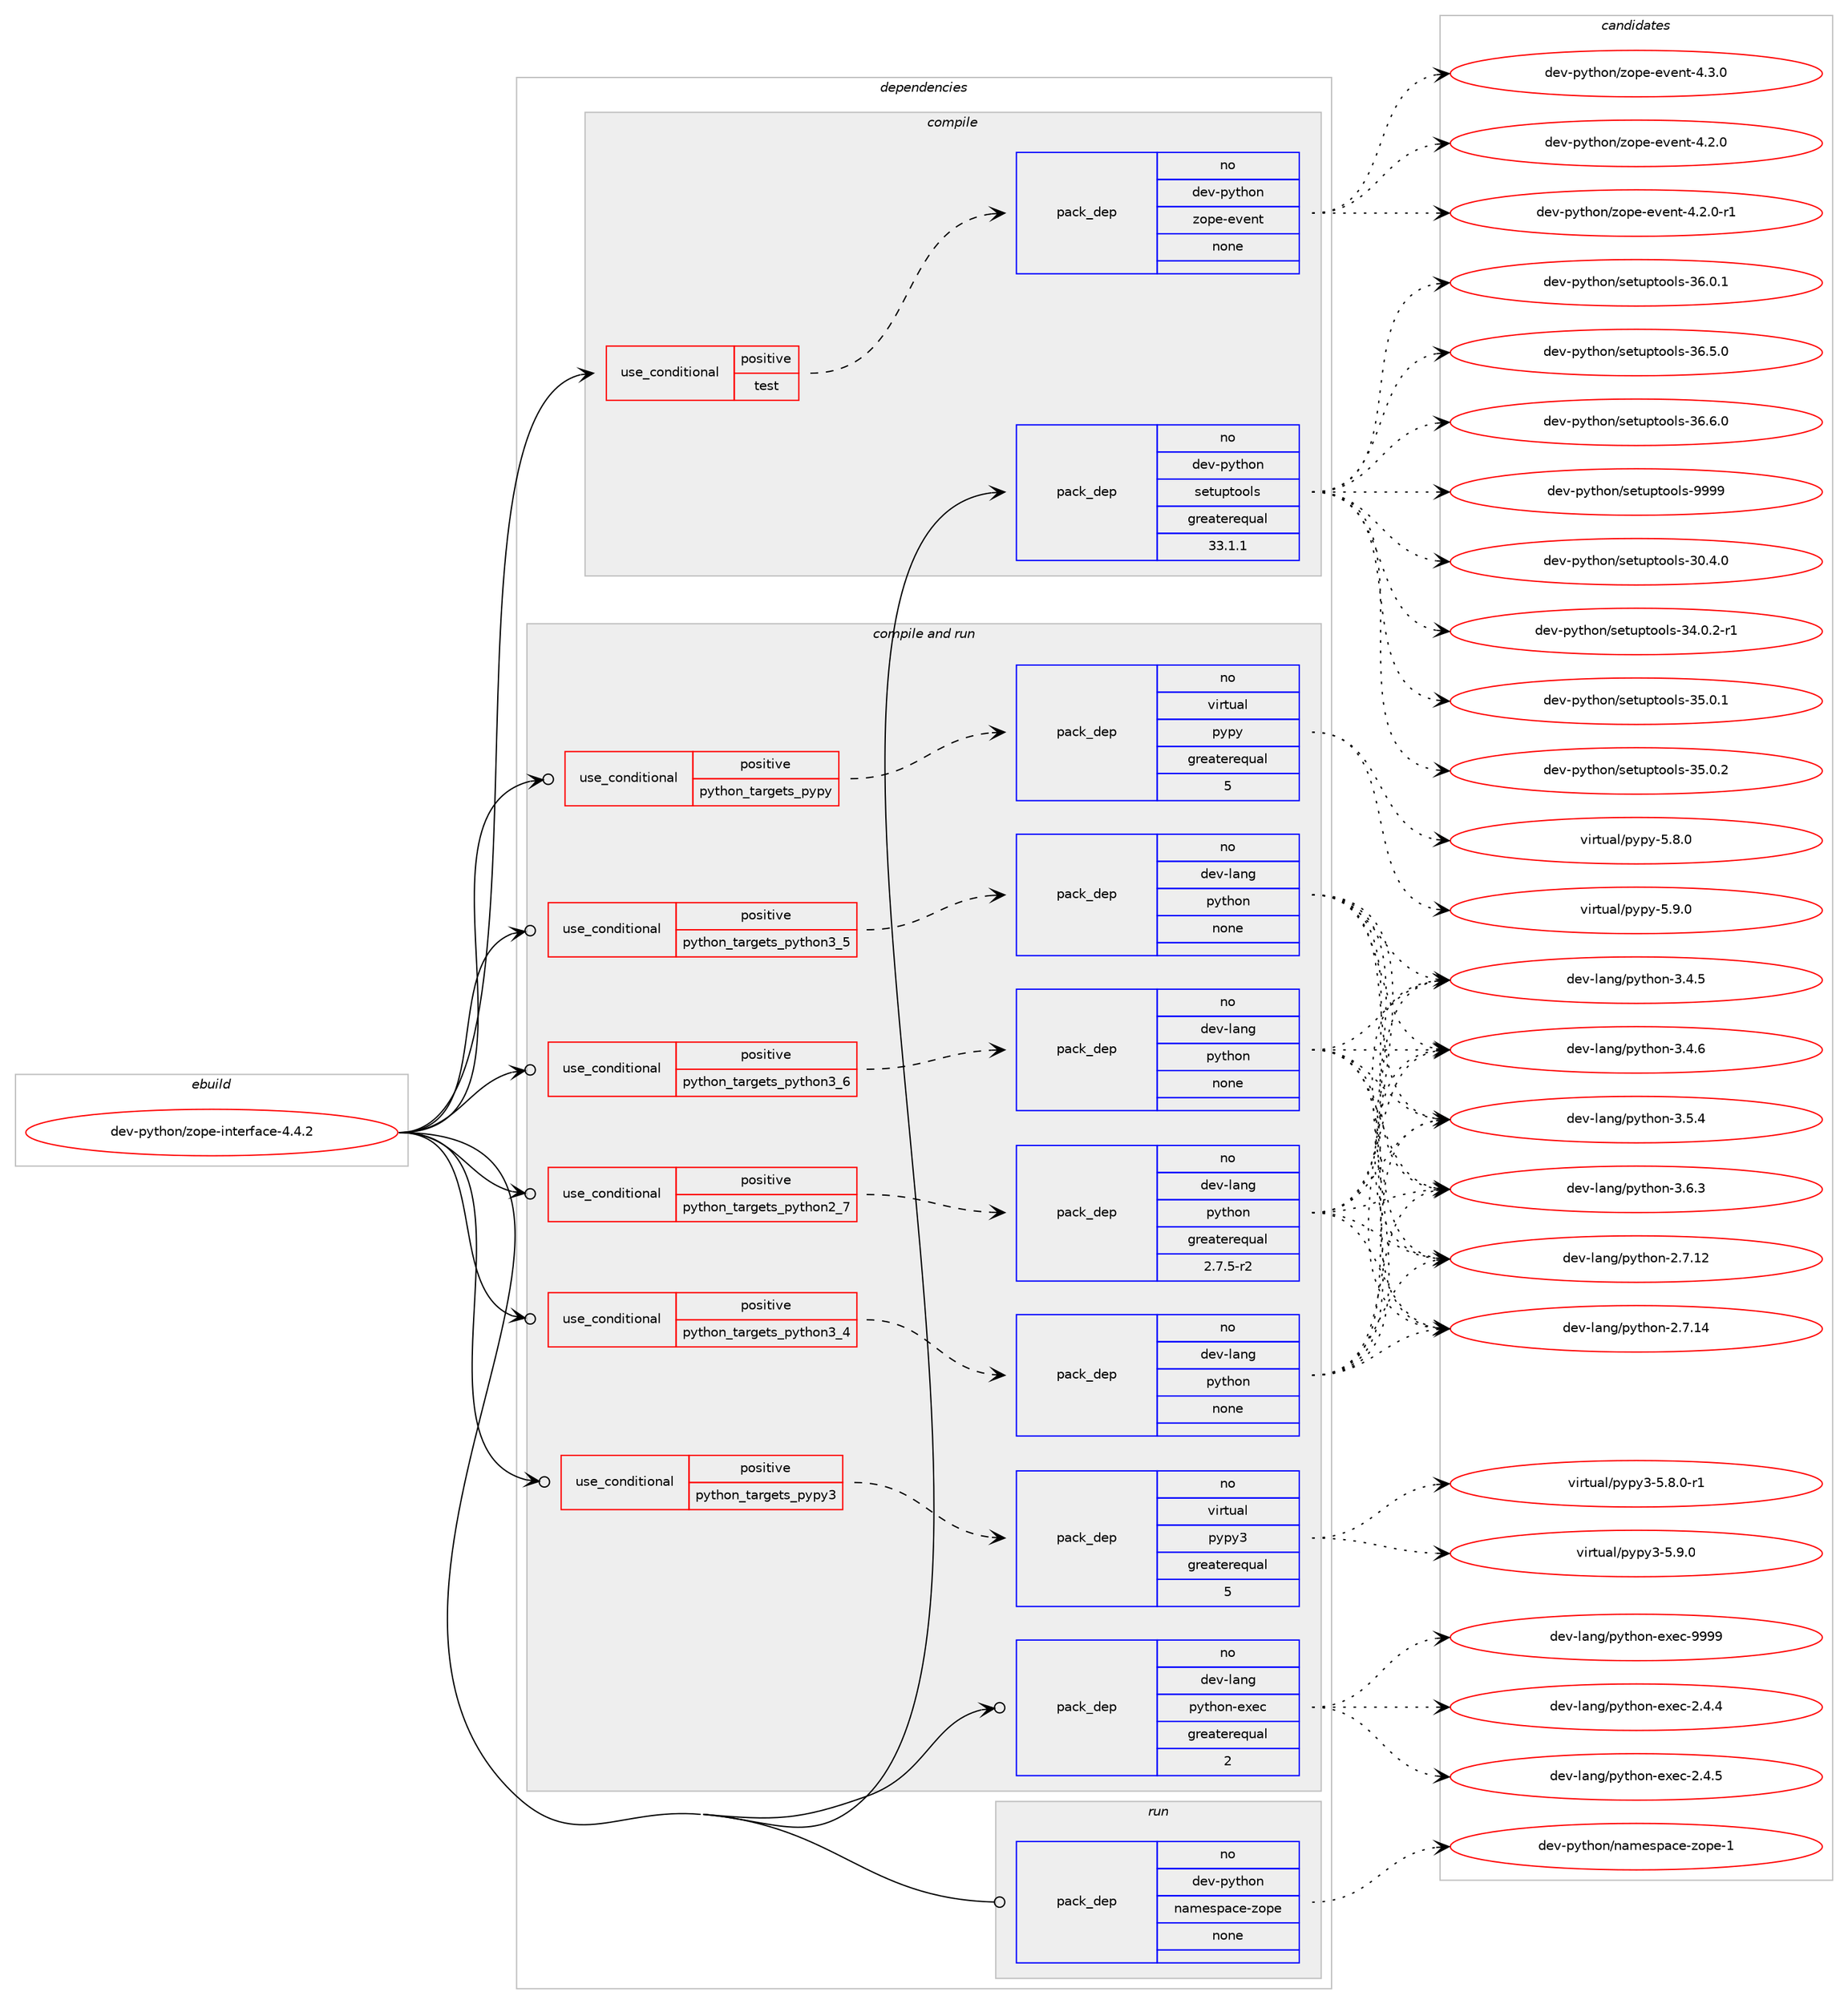 digraph prolog {

# *************
# Graph options
# *************

newrank=true;
concentrate=true;
compound=true;
graph [rankdir=LR,fontname=Helvetica,fontsize=10,ranksep=1.5];#, ranksep=2.5, nodesep=0.2];
edge  [arrowhead=vee];
node  [fontname=Helvetica,fontsize=10];

# **********
# The ebuild
# **********

subgraph cluster_leftcol {
color=gray;
rank=same;
label=<<i>ebuild</i>>;
id [label="dev-python/zope-interface-4.4.2", color=red, width=4, href="../dev-python/zope-interface-4.4.2.svg"];
}

# ****************
# The dependencies
# ****************

subgraph cluster_midcol {
color=gray;
label=<<i>dependencies</i>>;
subgraph cluster_compile {
fillcolor="#eeeeee";
style=filled;
label=<<i>compile</i>>;
subgraph cond44179 {
dependency195021 [label=<<TABLE BORDER="0" CELLBORDER="1" CELLSPACING="0" CELLPADDING="4"><TR><TD ROWSPAN="3" CELLPADDING="10">use_conditional</TD></TR><TR><TD>positive</TD></TR><TR><TD>test</TD></TR></TABLE>>, shape=none, color=red];
subgraph pack146877 {
dependency195022 [label=<<TABLE BORDER="0" CELLBORDER="1" CELLSPACING="0" CELLPADDING="4" WIDTH="220"><TR><TD ROWSPAN="6" CELLPADDING="30">pack_dep</TD></TR><TR><TD WIDTH="110">no</TD></TR><TR><TD>dev-python</TD></TR><TR><TD>zope-event</TD></TR><TR><TD>none</TD></TR><TR><TD></TD></TR></TABLE>>, shape=none, color=blue];
}
dependency195021:e -> dependency195022:w [weight=20,style="dashed",arrowhead="vee"];
}
id:e -> dependency195021:w [weight=20,style="solid",arrowhead="vee"];
subgraph pack146878 {
dependency195023 [label=<<TABLE BORDER="0" CELLBORDER="1" CELLSPACING="0" CELLPADDING="4" WIDTH="220"><TR><TD ROWSPAN="6" CELLPADDING="30">pack_dep</TD></TR><TR><TD WIDTH="110">no</TD></TR><TR><TD>dev-python</TD></TR><TR><TD>setuptools</TD></TR><TR><TD>greaterequal</TD></TR><TR><TD>33.1.1</TD></TR></TABLE>>, shape=none, color=blue];
}
id:e -> dependency195023:w [weight=20,style="solid",arrowhead="vee"];
}
subgraph cluster_compileandrun {
fillcolor="#eeeeee";
style=filled;
label=<<i>compile and run</i>>;
subgraph cond44180 {
dependency195024 [label=<<TABLE BORDER="0" CELLBORDER="1" CELLSPACING="0" CELLPADDING="4"><TR><TD ROWSPAN="3" CELLPADDING="10">use_conditional</TD></TR><TR><TD>positive</TD></TR><TR><TD>python_targets_pypy</TD></TR></TABLE>>, shape=none, color=red];
subgraph pack146879 {
dependency195025 [label=<<TABLE BORDER="0" CELLBORDER="1" CELLSPACING="0" CELLPADDING="4" WIDTH="220"><TR><TD ROWSPAN="6" CELLPADDING="30">pack_dep</TD></TR><TR><TD WIDTH="110">no</TD></TR><TR><TD>virtual</TD></TR><TR><TD>pypy</TD></TR><TR><TD>greaterequal</TD></TR><TR><TD>5</TD></TR></TABLE>>, shape=none, color=blue];
}
dependency195024:e -> dependency195025:w [weight=20,style="dashed",arrowhead="vee"];
}
id:e -> dependency195024:w [weight=20,style="solid",arrowhead="odotvee"];
subgraph cond44181 {
dependency195026 [label=<<TABLE BORDER="0" CELLBORDER="1" CELLSPACING="0" CELLPADDING="4"><TR><TD ROWSPAN="3" CELLPADDING="10">use_conditional</TD></TR><TR><TD>positive</TD></TR><TR><TD>python_targets_pypy3</TD></TR></TABLE>>, shape=none, color=red];
subgraph pack146880 {
dependency195027 [label=<<TABLE BORDER="0" CELLBORDER="1" CELLSPACING="0" CELLPADDING="4" WIDTH="220"><TR><TD ROWSPAN="6" CELLPADDING="30">pack_dep</TD></TR><TR><TD WIDTH="110">no</TD></TR><TR><TD>virtual</TD></TR><TR><TD>pypy3</TD></TR><TR><TD>greaterequal</TD></TR><TR><TD>5</TD></TR></TABLE>>, shape=none, color=blue];
}
dependency195026:e -> dependency195027:w [weight=20,style="dashed",arrowhead="vee"];
}
id:e -> dependency195026:w [weight=20,style="solid",arrowhead="odotvee"];
subgraph cond44182 {
dependency195028 [label=<<TABLE BORDER="0" CELLBORDER="1" CELLSPACING="0" CELLPADDING="4"><TR><TD ROWSPAN="3" CELLPADDING="10">use_conditional</TD></TR><TR><TD>positive</TD></TR><TR><TD>python_targets_python2_7</TD></TR></TABLE>>, shape=none, color=red];
subgraph pack146881 {
dependency195029 [label=<<TABLE BORDER="0" CELLBORDER="1" CELLSPACING="0" CELLPADDING="4" WIDTH="220"><TR><TD ROWSPAN="6" CELLPADDING="30">pack_dep</TD></TR><TR><TD WIDTH="110">no</TD></TR><TR><TD>dev-lang</TD></TR><TR><TD>python</TD></TR><TR><TD>greaterequal</TD></TR><TR><TD>2.7.5-r2</TD></TR></TABLE>>, shape=none, color=blue];
}
dependency195028:e -> dependency195029:w [weight=20,style="dashed",arrowhead="vee"];
}
id:e -> dependency195028:w [weight=20,style="solid",arrowhead="odotvee"];
subgraph cond44183 {
dependency195030 [label=<<TABLE BORDER="0" CELLBORDER="1" CELLSPACING="0" CELLPADDING="4"><TR><TD ROWSPAN="3" CELLPADDING="10">use_conditional</TD></TR><TR><TD>positive</TD></TR><TR><TD>python_targets_python3_4</TD></TR></TABLE>>, shape=none, color=red];
subgraph pack146882 {
dependency195031 [label=<<TABLE BORDER="0" CELLBORDER="1" CELLSPACING="0" CELLPADDING="4" WIDTH="220"><TR><TD ROWSPAN="6" CELLPADDING="30">pack_dep</TD></TR><TR><TD WIDTH="110">no</TD></TR><TR><TD>dev-lang</TD></TR><TR><TD>python</TD></TR><TR><TD>none</TD></TR><TR><TD></TD></TR></TABLE>>, shape=none, color=blue];
}
dependency195030:e -> dependency195031:w [weight=20,style="dashed",arrowhead="vee"];
}
id:e -> dependency195030:w [weight=20,style="solid",arrowhead="odotvee"];
subgraph cond44184 {
dependency195032 [label=<<TABLE BORDER="0" CELLBORDER="1" CELLSPACING="0" CELLPADDING="4"><TR><TD ROWSPAN="3" CELLPADDING="10">use_conditional</TD></TR><TR><TD>positive</TD></TR><TR><TD>python_targets_python3_5</TD></TR></TABLE>>, shape=none, color=red];
subgraph pack146883 {
dependency195033 [label=<<TABLE BORDER="0" CELLBORDER="1" CELLSPACING="0" CELLPADDING="4" WIDTH="220"><TR><TD ROWSPAN="6" CELLPADDING="30">pack_dep</TD></TR><TR><TD WIDTH="110">no</TD></TR><TR><TD>dev-lang</TD></TR><TR><TD>python</TD></TR><TR><TD>none</TD></TR><TR><TD></TD></TR></TABLE>>, shape=none, color=blue];
}
dependency195032:e -> dependency195033:w [weight=20,style="dashed",arrowhead="vee"];
}
id:e -> dependency195032:w [weight=20,style="solid",arrowhead="odotvee"];
subgraph cond44185 {
dependency195034 [label=<<TABLE BORDER="0" CELLBORDER="1" CELLSPACING="0" CELLPADDING="4"><TR><TD ROWSPAN="3" CELLPADDING="10">use_conditional</TD></TR><TR><TD>positive</TD></TR><TR><TD>python_targets_python3_6</TD></TR></TABLE>>, shape=none, color=red];
subgraph pack146884 {
dependency195035 [label=<<TABLE BORDER="0" CELLBORDER="1" CELLSPACING="0" CELLPADDING="4" WIDTH="220"><TR><TD ROWSPAN="6" CELLPADDING="30">pack_dep</TD></TR><TR><TD WIDTH="110">no</TD></TR><TR><TD>dev-lang</TD></TR><TR><TD>python</TD></TR><TR><TD>none</TD></TR><TR><TD></TD></TR></TABLE>>, shape=none, color=blue];
}
dependency195034:e -> dependency195035:w [weight=20,style="dashed",arrowhead="vee"];
}
id:e -> dependency195034:w [weight=20,style="solid",arrowhead="odotvee"];
subgraph pack146885 {
dependency195036 [label=<<TABLE BORDER="0" CELLBORDER="1" CELLSPACING="0" CELLPADDING="4" WIDTH="220"><TR><TD ROWSPAN="6" CELLPADDING="30">pack_dep</TD></TR><TR><TD WIDTH="110">no</TD></TR><TR><TD>dev-lang</TD></TR><TR><TD>python-exec</TD></TR><TR><TD>greaterequal</TD></TR><TR><TD>2</TD></TR></TABLE>>, shape=none, color=blue];
}
id:e -> dependency195036:w [weight=20,style="solid",arrowhead="odotvee"];
}
subgraph cluster_run {
fillcolor="#eeeeee";
style=filled;
label=<<i>run</i>>;
subgraph pack146886 {
dependency195037 [label=<<TABLE BORDER="0" CELLBORDER="1" CELLSPACING="0" CELLPADDING="4" WIDTH="220"><TR><TD ROWSPAN="6" CELLPADDING="30">pack_dep</TD></TR><TR><TD WIDTH="110">no</TD></TR><TR><TD>dev-python</TD></TR><TR><TD>namespace-zope</TD></TR><TR><TD>none</TD></TR><TR><TD></TD></TR></TABLE>>, shape=none, color=blue];
}
id:e -> dependency195037:w [weight=20,style="solid",arrowhead="odot"];
}
}

# **************
# The candidates
# **************

subgraph cluster_choices {
rank=same;
color=gray;
label=<<i>candidates</i>>;

subgraph choice146877 {
color=black;
nodesep=1;
choice100101118451121211161041111104712211111210145101118101110116455246504648 [label="dev-python/zope-event-4.2.0", color=red, width=4,href="../dev-python/zope-event-4.2.0.svg"];
choice1001011184511212111610411111047122111112101451011181011101164552465046484511449 [label="dev-python/zope-event-4.2.0-r1", color=red, width=4,href="../dev-python/zope-event-4.2.0-r1.svg"];
choice100101118451121211161041111104712211111210145101118101110116455246514648 [label="dev-python/zope-event-4.3.0", color=red, width=4,href="../dev-python/zope-event-4.3.0.svg"];
dependency195022:e -> choice100101118451121211161041111104712211111210145101118101110116455246504648:w [style=dotted,weight="100"];
dependency195022:e -> choice1001011184511212111610411111047122111112101451011181011101164552465046484511449:w [style=dotted,weight="100"];
dependency195022:e -> choice100101118451121211161041111104712211111210145101118101110116455246514648:w [style=dotted,weight="100"];
}
subgraph choice146878 {
color=black;
nodesep=1;
choice100101118451121211161041111104711510111611711211611111110811545514846524648 [label="dev-python/setuptools-30.4.0", color=red, width=4,href="../dev-python/setuptools-30.4.0.svg"];
choice1001011184511212111610411111047115101116117112116111111108115455152464846504511449 [label="dev-python/setuptools-34.0.2-r1", color=red, width=4,href="../dev-python/setuptools-34.0.2-r1.svg"];
choice100101118451121211161041111104711510111611711211611111110811545515346484649 [label="dev-python/setuptools-35.0.1", color=red, width=4,href="../dev-python/setuptools-35.0.1.svg"];
choice100101118451121211161041111104711510111611711211611111110811545515346484650 [label="dev-python/setuptools-35.0.2", color=red, width=4,href="../dev-python/setuptools-35.0.2.svg"];
choice100101118451121211161041111104711510111611711211611111110811545515446484649 [label="dev-python/setuptools-36.0.1", color=red, width=4,href="../dev-python/setuptools-36.0.1.svg"];
choice100101118451121211161041111104711510111611711211611111110811545515446534648 [label="dev-python/setuptools-36.5.0", color=red, width=4,href="../dev-python/setuptools-36.5.0.svg"];
choice100101118451121211161041111104711510111611711211611111110811545515446544648 [label="dev-python/setuptools-36.6.0", color=red, width=4,href="../dev-python/setuptools-36.6.0.svg"];
choice10010111845112121116104111110471151011161171121161111111081154557575757 [label="dev-python/setuptools-9999", color=red, width=4,href="../dev-python/setuptools-9999.svg"];
dependency195023:e -> choice100101118451121211161041111104711510111611711211611111110811545514846524648:w [style=dotted,weight="100"];
dependency195023:e -> choice1001011184511212111610411111047115101116117112116111111108115455152464846504511449:w [style=dotted,weight="100"];
dependency195023:e -> choice100101118451121211161041111104711510111611711211611111110811545515346484649:w [style=dotted,weight="100"];
dependency195023:e -> choice100101118451121211161041111104711510111611711211611111110811545515346484650:w [style=dotted,weight="100"];
dependency195023:e -> choice100101118451121211161041111104711510111611711211611111110811545515446484649:w [style=dotted,weight="100"];
dependency195023:e -> choice100101118451121211161041111104711510111611711211611111110811545515446534648:w [style=dotted,weight="100"];
dependency195023:e -> choice100101118451121211161041111104711510111611711211611111110811545515446544648:w [style=dotted,weight="100"];
dependency195023:e -> choice10010111845112121116104111110471151011161171121161111111081154557575757:w [style=dotted,weight="100"];
}
subgraph choice146879 {
color=black;
nodesep=1;
choice1181051141161179710847112121112121455346564648 [label="virtual/pypy-5.8.0", color=red, width=4,href="../virtual/pypy-5.8.0.svg"];
choice1181051141161179710847112121112121455346574648 [label="virtual/pypy-5.9.0", color=red, width=4,href="../virtual/pypy-5.9.0.svg"];
dependency195025:e -> choice1181051141161179710847112121112121455346564648:w [style=dotted,weight="100"];
dependency195025:e -> choice1181051141161179710847112121112121455346574648:w [style=dotted,weight="100"];
}
subgraph choice146880 {
color=black;
nodesep=1;
choice1181051141161179710847112121112121514553465646484511449 [label="virtual/pypy3-5.8.0-r1", color=red, width=4,href="../virtual/pypy3-5.8.0-r1.svg"];
choice118105114116117971084711212111212151455346574648 [label="virtual/pypy3-5.9.0", color=red, width=4,href="../virtual/pypy3-5.9.0.svg"];
dependency195027:e -> choice1181051141161179710847112121112121514553465646484511449:w [style=dotted,weight="100"];
dependency195027:e -> choice118105114116117971084711212111212151455346574648:w [style=dotted,weight="100"];
}
subgraph choice146881 {
color=black;
nodesep=1;
choice10010111845108971101034711212111610411111045504655464950 [label="dev-lang/python-2.7.12", color=red, width=4,href="../dev-lang/python-2.7.12.svg"];
choice10010111845108971101034711212111610411111045504655464952 [label="dev-lang/python-2.7.14", color=red, width=4,href="../dev-lang/python-2.7.14.svg"];
choice100101118451089711010347112121116104111110455146524653 [label="dev-lang/python-3.4.5", color=red, width=4,href="../dev-lang/python-3.4.5.svg"];
choice100101118451089711010347112121116104111110455146524654 [label="dev-lang/python-3.4.6", color=red, width=4,href="../dev-lang/python-3.4.6.svg"];
choice100101118451089711010347112121116104111110455146534652 [label="dev-lang/python-3.5.4", color=red, width=4,href="../dev-lang/python-3.5.4.svg"];
choice100101118451089711010347112121116104111110455146544651 [label="dev-lang/python-3.6.3", color=red, width=4,href="../dev-lang/python-3.6.3.svg"];
dependency195029:e -> choice10010111845108971101034711212111610411111045504655464950:w [style=dotted,weight="100"];
dependency195029:e -> choice10010111845108971101034711212111610411111045504655464952:w [style=dotted,weight="100"];
dependency195029:e -> choice100101118451089711010347112121116104111110455146524653:w [style=dotted,weight="100"];
dependency195029:e -> choice100101118451089711010347112121116104111110455146524654:w [style=dotted,weight="100"];
dependency195029:e -> choice100101118451089711010347112121116104111110455146534652:w [style=dotted,weight="100"];
dependency195029:e -> choice100101118451089711010347112121116104111110455146544651:w [style=dotted,weight="100"];
}
subgraph choice146882 {
color=black;
nodesep=1;
choice10010111845108971101034711212111610411111045504655464950 [label="dev-lang/python-2.7.12", color=red, width=4,href="../dev-lang/python-2.7.12.svg"];
choice10010111845108971101034711212111610411111045504655464952 [label="dev-lang/python-2.7.14", color=red, width=4,href="../dev-lang/python-2.7.14.svg"];
choice100101118451089711010347112121116104111110455146524653 [label="dev-lang/python-3.4.5", color=red, width=4,href="../dev-lang/python-3.4.5.svg"];
choice100101118451089711010347112121116104111110455146524654 [label="dev-lang/python-3.4.6", color=red, width=4,href="../dev-lang/python-3.4.6.svg"];
choice100101118451089711010347112121116104111110455146534652 [label="dev-lang/python-3.5.4", color=red, width=4,href="../dev-lang/python-3.5.4.svg"];
choice100101118451089711010347112121116104111110455146544651 [label="dev-lang/python-3.6.3", color=red, width=4,href="../dev-lang/python-3.6.3.svg"];
dependency195031:e -> choice10010111845108971101034711212111610411111045504655464950:w [style=dotted,weight="100"];
dependency195031:e -> choice10010111845108971101034711212111610411111045504655464952:w [style=dotted,weight="100"];
dependency195031:e -> choice100101118451089711010347112121116104111110455146524653:w [style=dotted,weight="100"];
dependency195031:e -> choice100101118451089711010347112121116104111110455146524654:w [style=dotted,weight="100"];
dependency195031:e -> choice100101118451089711010347112121116104111110455146534652:w [style=dotted,weight="100"];
dependency195031:e -> choice100101118451089711010347112121116104111110455146544651:w [style=dotted,weight="100"];
}
subgraph choice146883 {
color=black;
nodesep=1;
choice10010111845108971101034711212111610411111045504655464950 [label="dev-lang/python-2.7.12", color=red, width=4,href="../dev-lang/python-2.7.12.svg"];
choice10010111845108971101034711212111610411111045504655464952 [label="dev-lang/python-2.7.14", color=red, width=4,href="../dev-lang/python-2.7.14.svg"];
choice100101118451089711010347112121116104111110455146524653 [label="dev-lang/python-3.4.5", color=red, width=4,href="../dev-lang/python-3.4.5.svg"];
choice100101118451089711010347112121116104111110455146524654 [label="dev-lang/python-3.4.6", color=red, width=4,href="../dev-lang/python-3.4.6.svg"];
choice100101118451089711010347112121116104111110455146534652 [label="dev-lang/python-3.5.4", color=red, width=4,href="../dev-lang/python-3.5.4.svg"];
choice100101118451089711010347112121116104111110455146544651 [label="dev-lang/python-3.6.3", color=red, width=4,href="../dev-lang/python-3.6.3.svg"];
dependency195033:e -> choice10010111845108971101034711212111610411111045504655464950:w [style=dotted,weight="100"];
dependency195033:e -> choice10010111845108971101034711212111610411111045504655464952:w [style=dotted,weight="100"];
dependency195033:e -> choice100101118451089711010347112121116104111110455146524653:w [style=dotted,weight="100"];
dependency195033:e -> choice100101118451089711010347112121116104111110455146524654:w [style=dotted,weight="100"];
dependency195033:e -> choice100101118451089711010347112121116104111110455146534652:w [style=dotted,weight="100"];
dependency195033:e -> choice100101118451089711010347112121116104111110455146544651:w [style=dotted,weight="100"];
}
subgraph choice146884 {
color=black;
nodesep=1;
choice10010111845108971101034711212111610411111045504655464950 [label="dev-lang/python-2.7.12", color=red, width=4,href="../dev-lang/python-2.7.12.svg"];
choice10010111845108971101034711212111610411111045504655464952 [label="dev-lang/python-2.7.14", color=red, width=4,href="../dev-lang/python-2.7.14.svg"];
choice100101118451089711010347112121116104111110455146524653 [label="dev-lang/python-3.4.5", color=red, width=4,href="../dev-lang/python-3.4.5.svg"];
choice100101118451089711010347112121116104111110455146524654 [label="dev-lang/python-3.4.6", color=red, width=4,href="../dev-lang/python-3.4.6.svg"];
choice100101118451089711010347112121116104111110455146534652 [label="dev-lang/python-3.5.4", color=red, width=4,href="../dev-lang/python-3.5.4.svg"];
choice100101118451089711010347112121116104111110455146544651 [label="dev-lang/python-3.6.3", color=red, width=4,href="../dev-lang/python-3.6.3.svg"];
dependency195035:e -> choice10010111845108971101034711212111610411111045504655464950:w [style=dotted,weight="100"];
dependency195035:e -> choice10010111845108971101034711212111610411111045504655464952:w [style=dotted,weight="100"];
dependency195035:e -> choice100101118451089711010347112121116104111110455146524653:w [style=dotted,weight="100"];
dependency195035:e -> choice100101118451089711010347112121116104111110455146524654:w [style=dotted,weight="100"];
dependency195035:e -> choice100101118451089711010347112121116104111110455146534652:w [style=dotted,weight="100"];
dependency195035:e -> choice100101118451089711010347112121116104111110455146544651:w [style=dotted,weight="100"];
}
subgraph choice146885 {
color=black;
nodesep=1;
choice1001011184510897110103471121211161041111104510112010199455046524652 [label="dev-lang/python-exec-2.4.4", color=red, width=4,href="../dev-lang/python-exec-2.4.4.svg"];
choice1001011184510897110103471121211161041111104510112010199455046524653 [label="dev-lang/python-exec-2.4.5", color=red, width=4,href="../dev-lang/python-exec-2.4.5.svg"];
choice10010111845108971101034711212111610411111045101120101994557575757 [label="dev-lang/python-exec-9999", color=red, width=4,href="../dev-lang/python-exec-9999.svg"];
dependency195036:e -> choice1001011184510897110103471121211161041111104510112010199455046524652:w [style=dotted,weight="100"];
dependency195036:e -> choice1001011184510897110103471121211161041111104510112010199455046524653:w [style=dotted,weight="100"];
dependency195036:e -> choice10010111845108971101034711212111610411111045101120101994557575757:w [style=dotted,weight="100"];
}
subgraph choice146886 {
color=black;
nodesep=1;
choice1001011184511212111610411111047110971091011151129799101451221111121014549 [label="dev-python/namespace-zope-1", color=red, width=4,href="../dev-python/namespace-zope-1.svg"];
dependency195037:e -> choice1001011184511212111610411111047110971091011151129799101451221111121014549:w [style=dotted,weight="100"];
}
}

}
